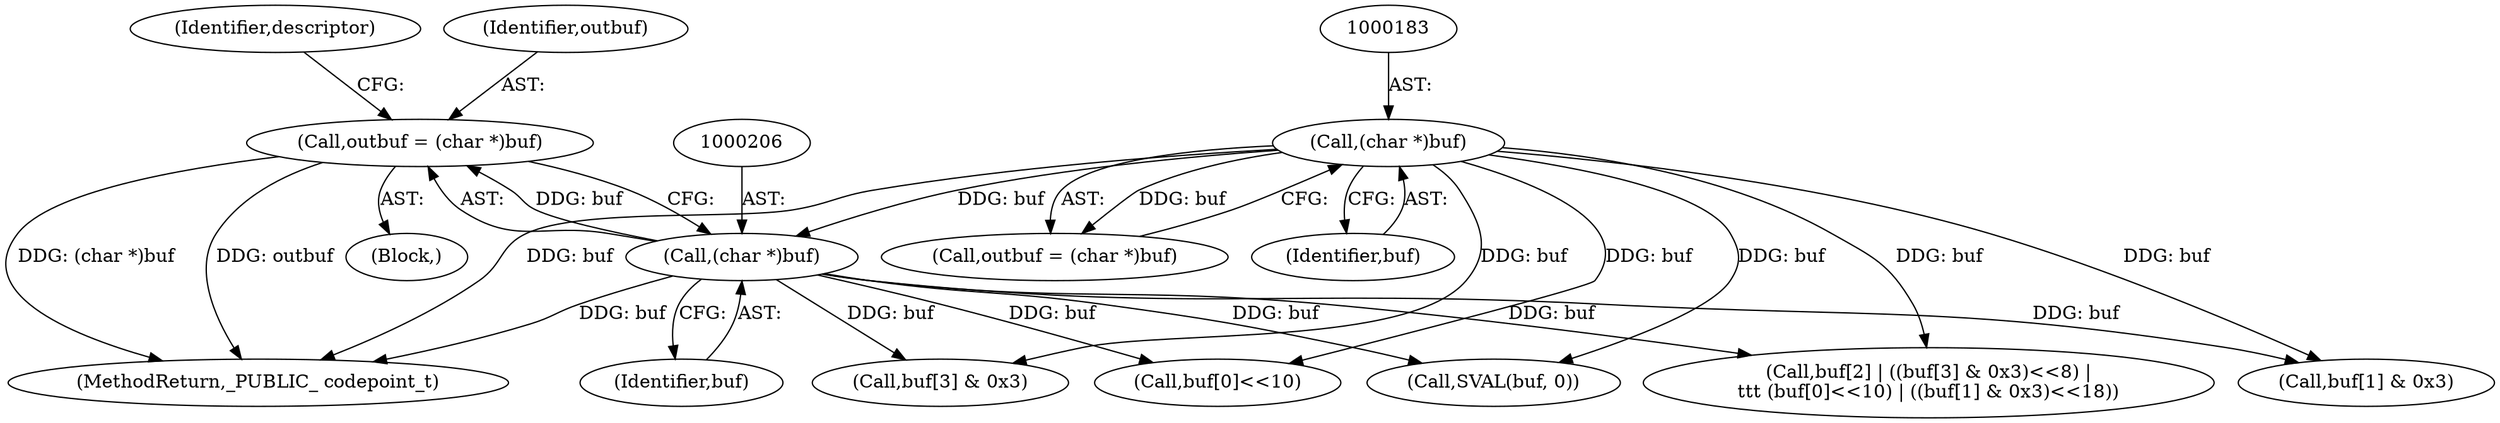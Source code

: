 digraph "0_samba_538d305de91e34a2938f5f219f18bf0e1918763f@pointer" {
"1000203" [label="(Call,outbuf = (char *)buf)"];
"1000205" [label="(Call,(char *)buf)"];
"1000182" [label="(Call,(char *)buf)"];
"1000205" [label="(Call,(char *)buf)"];
"1000204" [label="(Identifier,outbuf)"];
"1000255" [label="(Call,SVAL(buf, 0))"];
"1000281" [label="(Call,buf[0]<<10)"];
"1000295" [label="(MethodReturn,_PUBLIC_ codepoint_t)"];
"1000287" [label="(Call,buf[1] & 0x3)"];
"1000203" [label="(Call,outbuf = (char *)buf)"];
"1000199" [label="(Block,)"];
"1000268" [label="(Call,buf[2] | ((buf[3] & 0x3)<<8) |\n\t\t\t (buf[0]<<10) | ((buf[1] & 0x3)<<18))"];
"1000180" [label="(Call,outbuf = (char *)buf)"];
"1000184" [label="(Identifier,buf)"];
"1000274" [label="(Call,buf[3] & 0x3)"];
"1000209" [label="(Identifier,descriptor)"];
"1000182" [label="(Call,(char *)buf)"];
"1000207" [label="(Identifier,buf)"];
"1000203" -> "1000199"  [label="AST: "];
"1000203" -> "1000205"  [label="CFG: "];
"1000204" -> "1000203"  [label="AST: "];
"1000205" -> "1000203"  [label="AST: "];
"1000209" -> "1000203"  [label="CFG: "];
"1000203" -> "1000295"  [label="DDG: (char *)buf"];
"1000203" -> "1000295"  [label="DDG: outbuf"];
"1000205" -> "1000203"  [label="DDG: buf"];
"1000205" -> "1000207"  [label="CFG: "];
"1000206" -> "1000205"  [label="AST: "];
"1000207" -> "1000205"  [label="AST: "];
"1000205" -> "1000295"  [label="DDG: buf"];
"1000182" -> "1000205"  [label="DDG: buf"];
"1000205" -> "1000255"  [label="DDG: buf"];
"1000205" -> "1000268"  [label="DDG: buf"];
"1000205" -> "1000274"  [label="DDG: buf"];
"1000205" -> "1000281"  [label="DDG: buf"];
"1000205" -> "1000287"  [label="DDG: buf"];
"1000182" -> "1000180"  [label="AST: "];
"1000182" -> "1000184"  [label="CFG: "];
"1000183" -> "1000182"  [label="AST: "];
"1000184" -> "1000182"  [label="AST: "];
"1000180" -> "1000182"  [label="CFG: "];
"1000182" -> "1000295"  [label="DDG: buf"];
"1000182" -> "1000180"  [label="DDG: buf"];
"1000182" -> "1000255"  [label="DDG: buf"];
"1000182" -> "1000268"  [label="DDG: buf"];
"1000182" -> "1000274"  [label="DDG: buf"];
"1000182" -> "1000281"  [label="DDG: buf"];
"1000182" -> "1000287"  [label="DDG: buf"];
}
